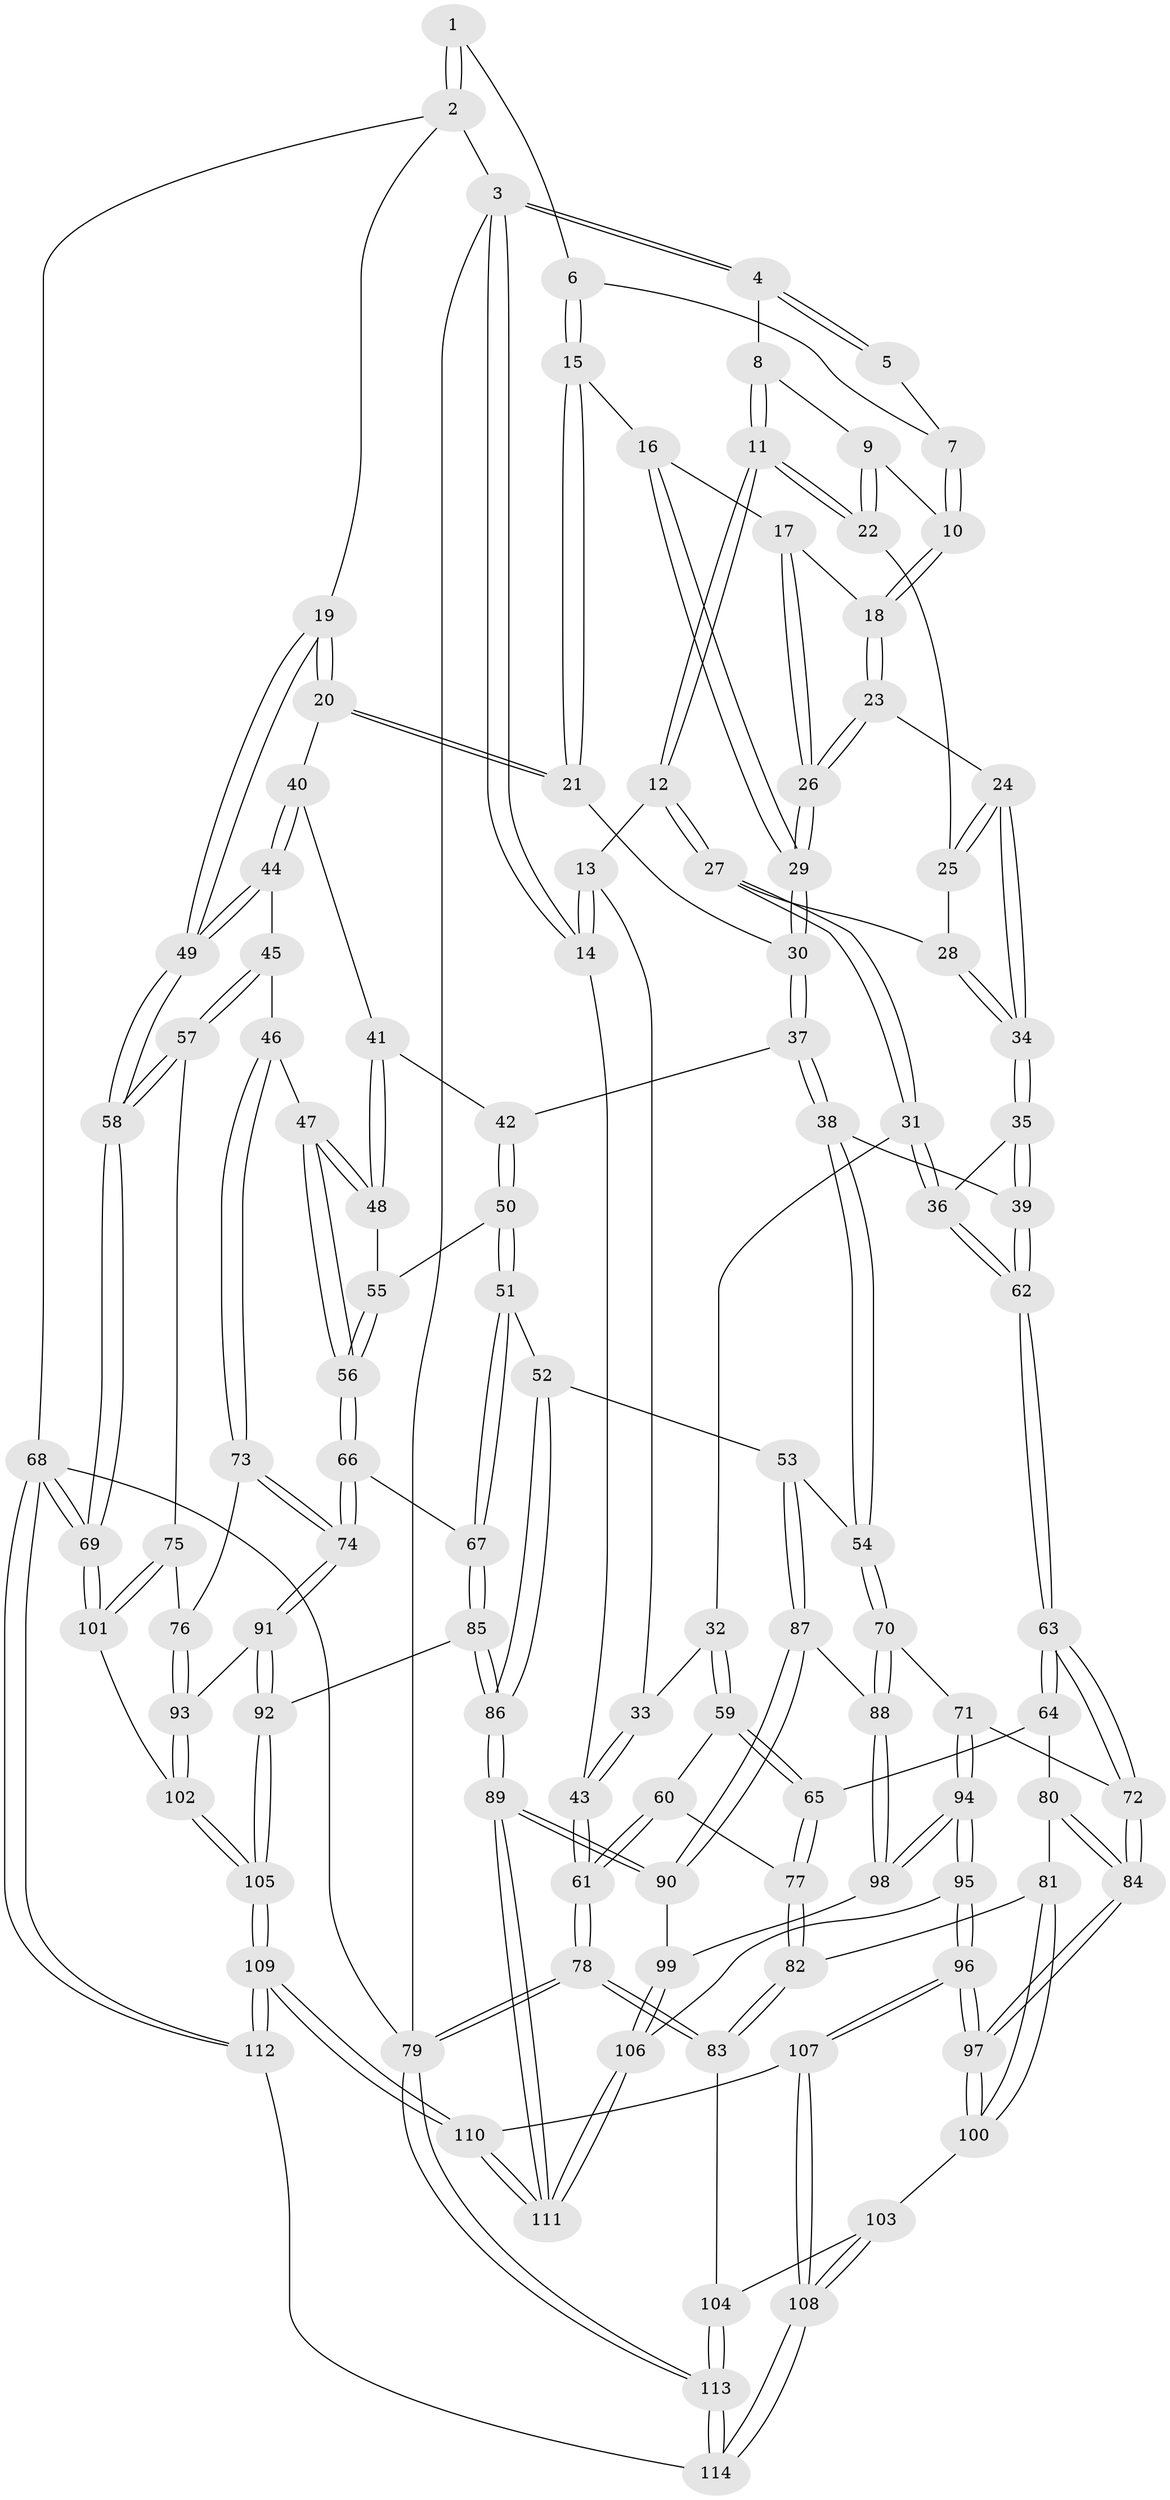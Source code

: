 // Generated by graph-tools (version 1.1) at 2025/03/03/09/25 03:03:26]
// undirected, 114 vertices, 282 edges
graph export_dot {
graph [start="1"]
  node [color=gray90,style=filled];
  1 [pos="+0.8268848600642721+0"];
  2 [pos="+1+0"];
  3 [pos="+0+0"];
  4 [pos="+0.12152276179953475+0"];
  5 [pos="+0.5214520131869199+0"];
  6 [pos="+0.7400705549277063+0"];
  7 [pos="+0.49060338053791996+0.07344806995910758"];
  8 [pos="+0.13913866335607225+0"];
  9 [pos="+0.44239008743625985+0.11831845108597189"];
  10 [pos="+0.4528017739755269+0.11902061751851169"];
  11 [pos="+0.2034023521588408+0.1445729205006654"];
  12 [pos="+0.20263816994497832+0.15538450983020455"];
  13 [pos="+0.1457919193879259+0.21320734074495928"];
  14 [pos="+0+0.1401160799543786"];
  15 [pos="+0.7135950767905744+0.11531280764042276"];
  16 [pos="+0.7097829991589653+0.11761414688803536"];
  17 [pos="+0.565803539920026+0.14308432271669635"];
  18 [pos="+0.4612688558610567+0.12592362330912477"];
  19 [pos="+1+0.10093420273315762"];
  20 [pos="+0.835730689710858+0.3129692564843674"];
  21 [pos="+0.7640280915993057+0.2013648127312324"];
  22 [pos="+0.40349051833015637+0.16052072728024055"];
  23 [pos="+0.524736852537948+0.28427627824695106"];
  24 [pos="+0.479392864101006+0.30310790310137"];
  25 [pos="+0.39293917584680305+0.1868447246097075"];
  26 [pos="+0.5629392811386411+0.293141166942557"];
  27 [pos="+0.2702927423759838+0.2488466525187954"];
  28 [pos="+0.34961016633105696+0.2521538891427955"];
  29 [pos="+0.5708982214974779+0.2965638277387145"];
  30 [pos="+0.5864909206866725+0.3184299821095522"];
  31 [pos="+0.21427455677850643+0.4232051891253578"];
  32 [pos="+0.21296133344213555+0.4232852521830547"];
  33 [pos="+0.09852152316063723+0.3584081301188332"];
  34 [pos="+0.4098033948877134+0.3489890846261427"];
  35 [pos="+0.39569245566763045+0.3947887779975785"];
  36 [pos="+0.21796338625208247+0.4247481884292913"];
  37 [pos="+0.6270938463373829+0.3813650401525337"];
  38 [pos="+0.48809250586157793+0.4991280557816818"];
  39 [pos="+0.46871450836523737+0.49265779314156516"];
  40 [pos="+0.821491952927579+0.3438530845600437"];
  41 [pos="+0.8154853410723694+0.3472799058529837"];
  42 [pos="+0.6584678326289493+0.3892745704717324"];
  43 [pos="+0+0.36852466533777073"];
  44 [pos="+0.8752036964405443+0.4296817493330682"];
  45 [pos="+0.8853412143606828+0.4677365838120285"];
  46 [pos="+0.8473671795313101+0.5699312580839734"];
  47 [pos="+0.8339483254560506+0.5727634238423723"];
  48 [pos="+0.772511874814361+0.49505000643821523"];
  49 [pos="+1+0.46055829173286095"];
  50 [pos="+0.6761723467338622+0.5286262488949773"];
  51 [pos="+0.6534462081228256+0.5919534553823678"];
  52 [pos="+0.5932646890812397+0.6046472137858302"];
  53 [pos="+0.5550073264804865+0.6070288383770078"];
  54 [pos="+0.5451250714809881+0.5999886264118222"];
  55 [pos="+0.7514194312978679+0.5160148537063055"];
  56 [pos="+0.7806363862512424+0.6035180614818731"];
  57 [pos="+1+0.612852465327939"];
  58 [pos="+1+0.6137479165300703"];
  59 [pos="+0.1827451427601331+0.4682078404627702"];
  60 [pos="+0.0685582572526209+0.56092165438701"];
  61 [pos="+0+0.5380499927975778"];
  62 [pos="+0.31693564310463973+0.6003794042136642"];
  63 [pos="+0.3157605366843214+0.607106998105044"];
  64 [pos="+0.20481614762656353+0.6249420448740792"];
  65 [pos="+0.1784549149954608+0.6148772484623746"];
  66 [pos="+0.7432734744857735+0.6440670995698671"];
  67 [pos="+0.7372621889644528+0.6451300768075068"];
  68 [pos="+1+1"];
  69 [pos="+1+1"];
  70 [pos="+0.41468091616082114+0.6720631820406803"];
  71 [pos="+0.4010690296068847+0.6782453189542791"];
  72 [pos="+0.32885534022721+0.6460374679552197"];
  73 [pos="+0.9069157364113565+0.62005863851299"];
  74 [pos="+0.8285454155603922+0.7010861132945703"];
  75 [pos="+1+0.6216873474026485"];
  76 [pos="+0.9899580990953947+0.6330448734555392"];
  77 [pos="+0.12545033268840072+0.627327172064319"];
  78 [pos="+0+0.6721869478833887"];
  79 [pos="+0+1"];
  80 [pos="+0.19958689268682417+0.6778200463100713"];
  81 [pos="+0.14987866126007227+0.7150853572000518"];
  82 [pos="+0.10551274185372964+0.7043552158760893"];
  83 [pos="+0.042391169699260954+0.747891665788251"];
  84 [pos="+0.27772299180298454+0.7480829174130704"];
  85 [pos="+0.6904316272759006+0.7744638532797569"];
  86 [pos="+0.6806533882325618+0.7811024797276023"];
  87 [pos="+0.5511766197168518+0.6838685699670989"];
  88 [pos="+0.5074494580055293+0.7166186215894591"];
  89 [pos="+0.6332078322556327+0.825671369620925"];
  90 [pos="+0.6057578009215734+0.8001791194393841"];
  91 [pos="+0.8318253803335293+0.7097378897105001"];
  92 [pos="+0.7905562902501699+0.7921756379397912"];
  93 [pos="+0.893418639881746+0.7431911466394349"];
  94 [pos="+0.4357967200584437+0.7699475278504591"];
  95 [pos="+0.35108397578950745+0.8637824727260275"];
  96 [pos="+0.33961924617390493+0.8695009745578833"];
  97 [pos="+0.2709127280053536+0.777380538808774"];
  98 [pos="+0.4528511408327812+0.7703375640596197"];
  99 [pos="+0.4786294539048893+0.7859364443438668"];
  100 [pos="+0.22809695520320092+0.7808560554101543"];
  101 [pos="+0.9159089673852706+0.8023868658632434"];
  102 [pos="+0.9119894911625325+0.8011484056271659"];
  103 [pos="+0.20199868747079677+0.7984135210804143"];
  104 [pos="+0.10026161229321678+0.8497107356511966"];
  105 [pos="+0.8320674557092876+0.8461410717516731"];
  106 [pos="+0.5018153613158932+0.8858655420664686"];
  107 [pos="+0.31515260210201257+0.9623814141184985"];
  108 [pos="+0.21636772038794078+1"];
  109 [pos="+0.7564801052439833+1"];
  110 [pos="+0.6259319349471355+0.9578833085163457"];
  111 [pos="+0.6254778748826152+0.9562266543102306"];
  112 [pos="+0.7642524198251777+1"];
  113 [pos="+0.07340427499892241+1"];
  114 [pos="+0.13167957684091305+1"];
  1 -- 2;
  1 -- 2;
  1 -- 6;
  2 -- 3;
  2 -- 19;
  2 -- 68;
  3 -- 4;
  3 -- 4;
  3 -- 14;
  3 -- 14;
  3 -- 79;
  4 -- 5;
  4 -- 5;
  4 -- 8;
  5 -- 7;
  6 -- 7;
  6 -- 15;
  6 -- 15;
  7 -- 10;
  7 -- 10;
  8 -- 9;
  8 -- 11;
  8 -- 11;
  9 -- 10;
  9 -- 22;
  9 -- 22;
  10 -- 18;
  10 -- 18;
  11 -- 12;
  11 -- 12;
  11 -- 22;
  11 -- 22;
  12 -- 13;
  12 -- 27;
  12 -- 27;
  13 -- 14;
  13 -- 14;
  13 -- 33;
  14 -- 43;
  15 -- 16;
  15 -- 21;
  15 -- 21;
  16 -- 17;
  16 -- 29;
  16 -- 29;
  17 -- 18;
  17 -- 26;
  17 -- 26;
  18 -- 23;
  18 -- 23;
  19 -- 20;
  19 -- 20;
  19 -- 49;
  19 -- 49;
  20 -- 21;
  20 -- 21;
  20 -- 40;
  21 -- 30;
  22 -- 25;
  23 -- 24;
  23 -- 26;
  23 -- 26;
  24 -- 25;
  24 -- 25;
  24 -- 34;
  24 -- 34;
  25 -- 28;
  26 -- 29;
  26 -- 29;
  27 -- 28;
  27 -- 31;
  27 -- 31;
  28 -- 34;
  28 -- 34;
  29 -- 30;
  29 -- 30;
  30 -- 37;
  30 -- 37;
  31 -- 32;
  31 -- 36;
  31 -- 36;
  32 -- 33;
  32 -- 59;
  32 -- 59;
  33 -- 43;
  33 -- 43;
  34 -- 35;
  34 -- 35;
  35 -- 36;
  35 -- 39;
  35 -- 39;
  36 -- 62;
  36 -- 62;
  37 -- 38;
  37 -- 38;
  37 -- 42;
  38 -- 39;
  38 -- 54;
  38 -- 54;
  39 -- 62;
  39 -- 62;
  40 -- 41;
  40 -- 44;
  40 -- 44;
  41 -- 42;
  41 -- 48;
  41 -- 48;
  42 -- 50;
  42 -- 50;
  43 -- 61;
  43 -- 61;
  44 -- 45;
  44 -- 49;
  44 -- 49;
  45 -- 46;
  45 -- 57;
  45 -- 57;
  46 -- 47;
  46 -- 73;
  46 -- 73;
  47 -- 48;
  47 -- 48;
  47 -- 56;
  47 -- 56;
  48 -- 55;
  49 -- 58;
  49 -- 58;
  50 -- 51;
  50 -- 51;
  50 -- 55;
  51 -- 52;
  51 -- 67;
  51 -- 67;
  52 -- 53;
  52 -- 86;
  52 -- 86;
  53 -- 54;
  53 -- 87;
  53 -- 87;
  54 -- 70;
  54 -- 70;
  55 -- 56;
  55 -- 56;
  56 -- 66;
  56 -- 66;
  57 -- 58;
  57 -- 58;
  57 -- 75;
  58 -- 69;
  58 -- 69;
  59 -- 60;
  59 -- 65;
  59 -- 65;
  60 -- 61;
  60 -- 61;
  60 -- 77;
  61 -- 78;
  61 -- 78;
  62 -- 63;
  62 -- 63;
  63 -- 64;
  63 -- 64;
  63 -- 72;
  63 -- 72;
  64 -- 65;
  64 -- 80;
  65 -- 77;
  65 -- 77;
  66 -- 67;
  66 -- 74;
  66 -- 74;
  67 -- 85;
  67 -- 85;
  68 -- 69;
  68 -- 69;
  68 -- 112;
  68 -- 112;
  68 -- 79;
  69 -- 101;
  69 -- 101;
  70 -- 71;
  70 -- 88;
  70 -- 88;
  71 -- 72;
  71 -- 94;
  71 -- 94;
  72 -- 84;
  72 -- 84;
  73 -- 74;
  73 -- 74;
  73 -- 76;
  74 -- 91;
  74 -- 91;
  75 -- 76;
  75 -- 101;
  75 -- 101;
  76 -- 93;
  76 -- 93;
  77 -- 82;
  77 -- 82;
  78 -- 79;
  78 -- 79;
  78 -- 83;
  78 -- 83;
  79 -- 113;
  79 -- 113;
  80 -- 81;
  80 -- 84;
  80 -- 84;
  81 -- 82;
  81 -- 100;
  81 -- 100;
  82 -- 83;
  82 -- 83;
  83 -- 104;
  84 -- 97;
  84 -- 97;
  85 -- 86;
  85 -- 86;
  85 -- 92;
  86 -- 89;
  86 -- 89;
  87 -- 88;
  87 -- 90;
  87 -- 90;
  88 -- 98;
  88 -- 98;
  89 -- 90;
  89 -- 90;
  89 -- 111;
  89 -- 111;
  90 -- 99;
  91 -- 92;
  91 -- 92;
  91 -- 93;
  92 -- 105;
  92 -- 105;
  93 -- 102;
  93 -- 102;
  94 -- 95;
  94 -- 95;
  94 -- 98;
  94 -- 98;
  95 -- 96;
  95 -- 96;
  95 -- 106;
  96 -- 97;
  96 -- 97;
  96 -- 107;
  96 -- 107;
  97 -- 100;
  97 -- 100;
  98 -- 99;
  99 -- 106;
  99 -- 106;
  100 -- 103;
  101 -- 102;
  102 -- 105;
  102 -- 105;
  103 -- 104;
  103 -- 108;
  103 -- 108;
  104 -- 113;
  104 -- 113;
  105 -- 109;
  105 -- 109;
  106 -- 111;
  106 -- 111;
  107 -- 108;
  107 -- 108;
  107 -- 110;
  108 -- 114;
  108 -- 114;
  109 -- 110;
  109 -- 110;
  109 -- 112;
  109 -- 112;
  110 -- 111;
  110 -- 111;
  112 -- 114;
  113 -- 114;
  113 -- 114;
}
